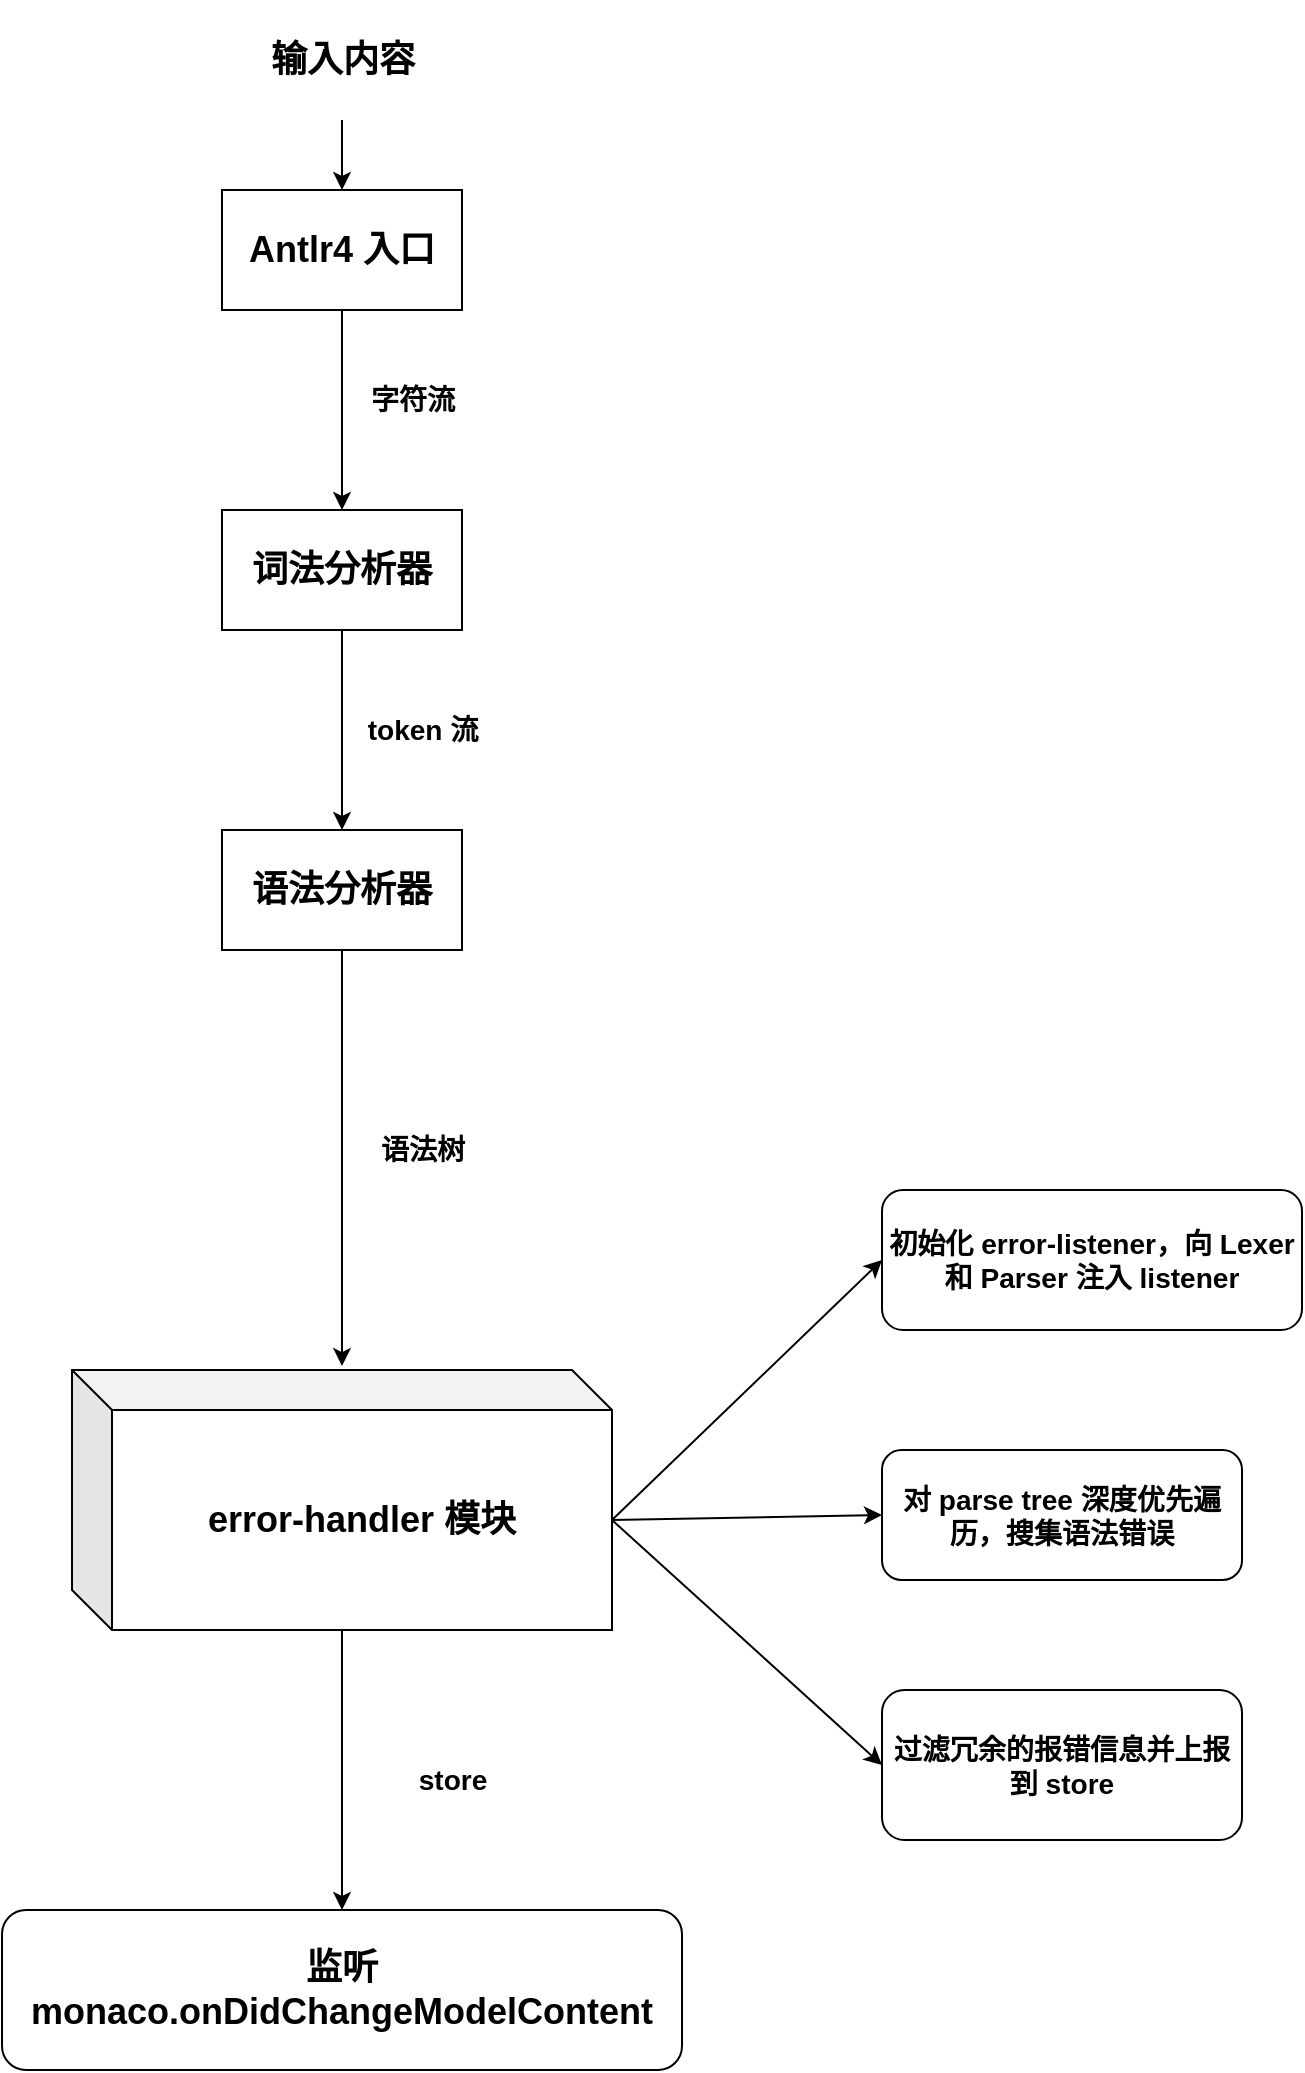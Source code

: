 <mxfile scale="1" border="0">
    <diagram id="QB4kDGnan6O2wUZlVeOT" name="Page-1">
        <mxGraphModel dx="1201" dy="1642" grid="1" gridSize="10" guides="1" tooltips="1" connect="1" arrows="1" fold="1" page="1" pageScale="1" pageWidth="850" pageHeight="1100" background="#ffffff" math="0" shadow="0">
            <root>
                <mxCell id="0"/>
                <mxCell id="1" parent="0"/>
                <mxCell id="3" style="edgeStyle=none;html=1;" edge="1" parent="1" source="4" target="6">
                    <mxGeometry relative="1" as="geometry"/>
                </mxCell>
                <mxCell id="4" value="&lt;h2&gt;词法分析器&lt;/h2&gt;" style="rounded=0;whiteSpace=wrap;html=1;" vertex="1" parent="1">
                    <mxGeometry x="120" y="150" width="120" height="60" as="geometry"/>
                </mxCell>
                <mxCell id="5" style="edgeStyle=none;html=1;entryX=0.5;entryY=-0.015;entryDx=0;entryDy=0;entryPerimeter=0;" edge="1" parent="1" source="6" target="12">
                    <mxGeometry relative="1" as="geometry"/>
                </mxCell>
                <mxCell id="6" value="&lt;h2&gt;语法分析器&lt;/h2&gt;" style="rounded=0;whiteSpace=wrap;html=1;" vertex="1" parent="1">
                    <mxGeometry x="120" y="310" width="120" height="60" as="geometry"/>
                </mxCell>
                <mxCell id="7" style="edgeStyle=none;html=1;entryX=0;entryY=0.5;entryDx=0;entryDy=0;exitX=0;exitY=0;exitDx=270;exitDy=75;exitPerimeter=0;" edge="1" parent="1" source="12" target="20">
                    <mxGeometry relative="1" as="geometry"/>
                </mxCell>
                <mxCell id="8" style="edgeStyle=none;html=1;entryX=0;entryY=0.5;entryDx=0;entryDy=0;exitX=0;exitY=0;exitDx=270;exitDy=75;exitPerimeter=0;" edge="1" parent="1" source="12" target="21">
                    <mxGeometry relative="1" as="geometry"/>
                </mxCell>
                <mxCell id="9" style="edgeStyle=none;html=1;entryX=0;entryY=0.5;entryDx=0;entryDy=0;exitX=0;exitY=0;exitDx=270;exitDy=75;exitPerimeter=0;" edge="1" parent="1" source="12" target="22">
                    <mxGeometry relative="1" as="geometry">
                        <mxPoint x="380" y="650" as="sourcePoint"/>
                    </mxGeometry>
                </mxCell>
                <mxCell id="11" style="edgeStyle=none;html=1;entryX=0.5;entryY=0;entryDx=0;entryDy=0;" edge="1" parent="1" source="12" target="24">
                    <mxGeometry relative="1" as="geometry"/>
                </mxCell>
                <mxCell id="12" value="&lt;h2&gt;error-handler 模块&lt;/h2&gt;" style="shape=cube;whiteSpace=wrap;html=1;boundedLbl=1;backgroundOutline=1;darkOpacity=0.05;darkOpacity2=0.1;" vertex="1" parent="1">
                    <mxGeometry x="45" y="580" width="270" height="130" as="geometry"/>
                </mxCell>
                <mxCell id="13" value="" style="edgeStyle=none;html=1;" edge="1" parent="1" target="4">
                    <mxGeometry relative="1" as="geometry">
                        <mxPoint x="180" y="50" as="sourcePoint"/>
                    </mxGeometry>
                </mxCell>
                <mxCell id="14" value="&lt;h2&gt;Antlr4 入口&lt;/h2&gt;" style="whiteSpace=wrap;html=1;" vertex="1" parent="1">
                    <mxGeometry x="120" y="-10" width="120" height="60" as="geometry"/>
                </mxCell>
                <mxCell id="15" value="" style="edgeStyle=none;html=1;" edge="1" parent="1" source="16" target="14">
                    <mxGeometry relative="1" as="geometry"/>
                </mxCell>
                <mxCell id="16" value="&lt;h2&gt;输入内容&lt;/h2&gt;" style="text;html=1;align=center;verticalAlign=middle;resizable=0;points=[];autosize=1;strokeColor=none;fillColor=none;" vertex="1" parent="1">
                    <mxGeometry x="130" y="-105" width="100" height="60" as="geometry"/>
                </mxCell>
                <mxCell id="17" value="&lt;h3&gt;字符流&lt;/h3&gt;" style="text;html=1;align=center;verticalAlign=middle;resizable=0;points=[];autosize=1;strokeColor=none;fillColor=none;" vertex="1" parent="1">
                    <mxGeometry x="180" y="65" width="70" height="60" as="geometry"/>
                </mxCell>
                <mxCell id="18" value="&lt;h3&gt;token 流&lt;/h3&gt;" style="text;html=1;align=center;verticalAlign=middle;resizable=0;points=[];autosize=1;strokeColor=none;fillColor=none;" vertex="1" parent="1">
                    <mxGeometry x="180" y="230" width="80" height="60" as="geometry"/>
                </mxCell>
                <mxCell id="19" value="&lt;h3&gt;语法树&lt;/h3&gt;" style="text;html=1;align=center;verticalAlign=middle;resizable=0;points=[];autosize=1;strokeColor=none;fillColor=none;" vertex="1" parent="1">
                    <mxGeometry x="185" y="440" width="70" height="60" as="geometry"/>
                </mxCell>
                <mxCell id="20" value="&lt;h3&gt;初始化 error-listener，向 Lexer 和 Parser 注入 listener&lt;/h3&gt;" style="rounded=1;whiteSpace=wrap;html=1;" vertex="1" parent="1">
                    <mxGeometry x="450" y="490" width="210" height="70" as="geometry"/>
                </mxCell>
                <mxCell id="21" value="&lt;h3&gt;对 parse tree 深度优先遍历，搜集语法错误&lt;/h3&gt;" style="rounded=1;whiteSpace=wrap;html=1;" vertex="1" parent="1">
                    <mxGeometry x="450" y="620" width="180" height="65" as="geometry"/>
                </mxCell>
                <mxCell id="22" value="&lt;h3&gt;过滤冗余的报错信息并上报到 store&lt;/h3&gt;" style="rounded=1;whiteSpace=wrap;html=1;" vertex="1" parent="1">
                    <mxGeometry x="450" y="740" width="180" height="75" as="geometry"/>
                </mxCell>
                <mxCell id="24" value="&lt;h2&gt;监听 monaco.onDidChangeModelContent&lt;/h2&gt;" style="rounded=1;whiteSpace=wrap;html=1;" vertex="1" parent="1">
                    <mxGeometry x="10" y="850" width="340" height="80" as="geometry"/>
                </mxCell>
                <mxCell id="25" value="&lt;h3&gt;store&lt;/h3&gt;" style="text;html=1;align=center;verticalAlign=middle;resizable=0;points=[];autosize=1;strokeColor=none;fillColor=none;" vertex="1" parent="1">
                    <mxGeometry x="205" y="755" width="60" height="60" as="geometry"/>
                </mxCell>
            </root>
        </mxGraphModel>
    </diagram>
</mxfile>